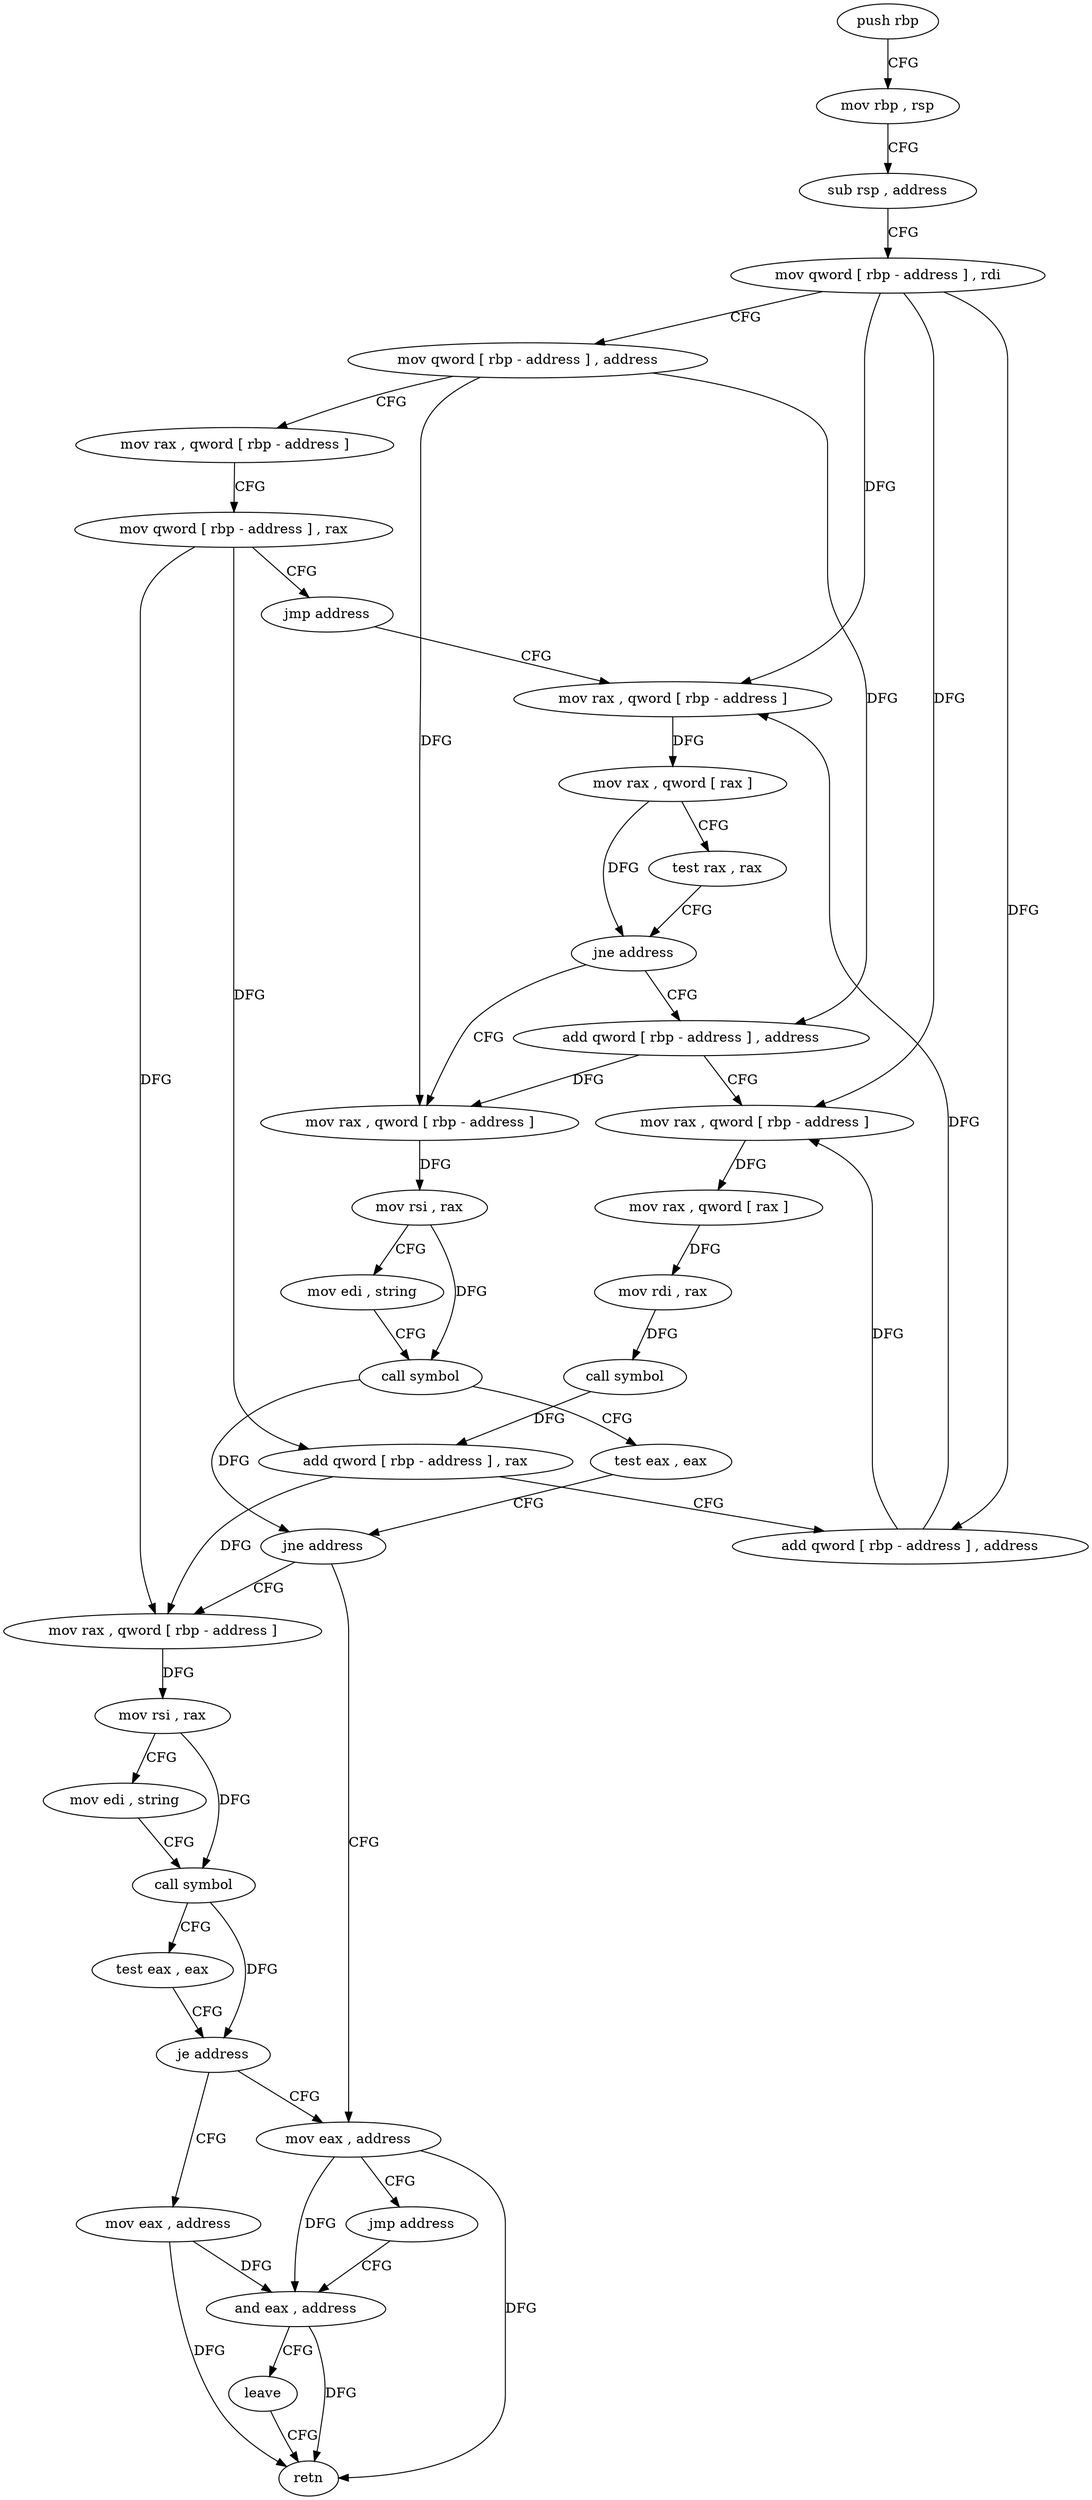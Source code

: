digraph "func" {
"4278988" [label = "push rbp" ]
"4278989" [label = "mov rbp , rsp" ]
"4278992" [label = "sub rsp , address" ]
"4278996" [label = "mov qword [ rbp - address ] , rdi" ]
"4279000" [label = "mov qword [ rbp - address ] , address" ]
"4279008" [label = "mov rax , qword [ rbp - address ]" ]
"4279012" [label = "mov qword [ rbp - address ] , rax" ]
"4279016" [label = "jmp address" ]
"4279047" [label = "mov rax , qword [ rbp - address ]" ]
"4279051" [label = "mov rax , qword [ rax ]" ]
"4279054" [label = "test rax , rax" ]
"4279057" [label = "jne address" ]
"4279018" [label = "add qword [ rbp - address ] , address" ]
"4279059" [label = "mov rax , qword [ rbp - address ]" ]
"4279023" [label = "mov rax , qword [ rbp - address ]" ]
"4279027" [label = "mov rax , qword [ rax ]" ]
"4279030" [label = "mov rdi , rax" ]
"4279033" [label = "call symbol" ]
"4279038" [label = "add qword [ rbp - address ] , rax" ]
"4279042" [label = "add qword [ rbp - address ] , address" ]
"4279063" [label = "mov rsi , rax" ]
"4279066" [label = "mov edi , string" ]
"4279071" [label = "call symbol" ]
"4279076" [label = "test eax , eax" ]
"4279078" [label = "jne address" ]
"4279101" [label = "mov eax , address" ]
"4279080" [label = "mov rax , qword [ rbp - address ]" ]
"4279106" [label = "jmp address" ]
"4279113" [label = "and eax , address" ]
"4279084" [label = "mov rsi , rax" ]
"4279087" [label = "mov edi , string" ]
"4279092" [label = "call symbol" ]
"4279097" [label = "test eax , eax" ]
"4279099" [label = "je address" ]
"4279108" [label = "mov eax , address" ]
"4279116" [label = "leave" ]
"4279117" [label = "retn" ]
"4278988" -> "4278989" [ label = "CFG" ]
"4278989" -> "4278992" [ label = "CFG" ]
"4278992" -> "4278996" [ label = "CFG" ]
"4278996" -> "4279000" [ label = "CFG" ]
"4278996" -> "4279047" [ label = "DFG" ]
"4278996" -> "4279023" [ label = "DFG" ]
"4278996" -> "4279042" [ label = "DFG" ]
"4279000" -> "4279008" [ label = "CFG" ]
"4279000" -> "4279018" [ label = "DFG" ]
"4279000" -> "4279059" [ label = "DFG" ]
"4279008" -> "4279012" [ label = "CFG" ]
"4279012" -> "4279016" [ label = "CFG" ]
"4279012" -> "4279038" [ label = "DFG" ]
"4279012" -> "4279080" [ label = "DFG" ]
"4279016" -> "4279047" [ label = "CFG" ]
"4279047" -> "4279051" [ label = "DFG" ]
"4279051" -> "4279054" [ label = "CFG" ]
"4279051" -> "4279057" [ label = "DFG" ]
"4279054" -> "4279057" [ label = "CFG" ]
"4279057" -> "4279018" [ label = "CFG" ]
"4279057" -> "4279059" [ label = "CFG" ]
"4279018" -> "4279023" [ label = "CFG" ]
"4279018" -> "4279059" [ label = "DFG" ]
"4279059" -> "4279063" [ label = "DFG" ]
"4279023" -> "4279027" [ label = "DFG" ]
"4279027" -> "4279030" [ label = "DFG" ]
"4279030" -> "4279033" [ label = "DFG" ]
"4279033" -> "4279038" [ label = "DFG" ]
"4279038" -> "4279042" [ label = "CFG" ]
"4279038" -> "4279080" [ label = "DFG" ]
"4279042" -> "4279047" [ label = "DFG" ]
"4279042" -> "4279023" [ label = "DFG" ]
"4279063" -> "4279066" [ label = "CFG" ]
"4279063" -> "4279071" [ label = "DFG" ]
"4279066" -> "4279071" [ label = "CFG" ]
"4279071" -> "4279076" [ label = "CFG" ]
"4279071" -> "4279078" [ label = "DFG" ]
"4279076" -> "4279078" [ label = "CFG" ]
"4279078" -> "4279101" [ label = "CFG" ]
"4279078" -> "4279080" [ label = "CFG" ]
"4279101" -> "4279106" [ label = "CFG" ]
"4279101" -> "4279113" [ label = "DFG" ]
"4279101" -> "4279117" [ label = "DFG" ]
"4279080" -> "4279084" [ label = "DFG" ]
"4279106" -> "4279113" [ label = "CFG" ]
"4279113" -> "4279116" [ label = "CFG" ]
"4279113" -> "4279117" [ label = "DFG" ]
"4279084" -> "4279087" [ label = "CFG" ]
"4279084" -> "4279092" [ label = "DFG" ]
"4279087" -> "4279092" [ label = "CFG" ]
"4279092" -> "4279097" [ label = "CFG" ]
"4279092" -> "4279099" [ label = "DFG" ]
"4279097" -> "4279099" [ label = "CFG" ]
"4279099" -> "4279108" [ label = "CFG" ]
"4279099" -> "4279101" [ label = "CFG" ]
"4279108" -> "4279113" [ label = "DFG" ]
"4279108" -> "4279117" [ label = "DFG" ]
"4279116" -> "4279117" [ label = "CFG" ]
}
